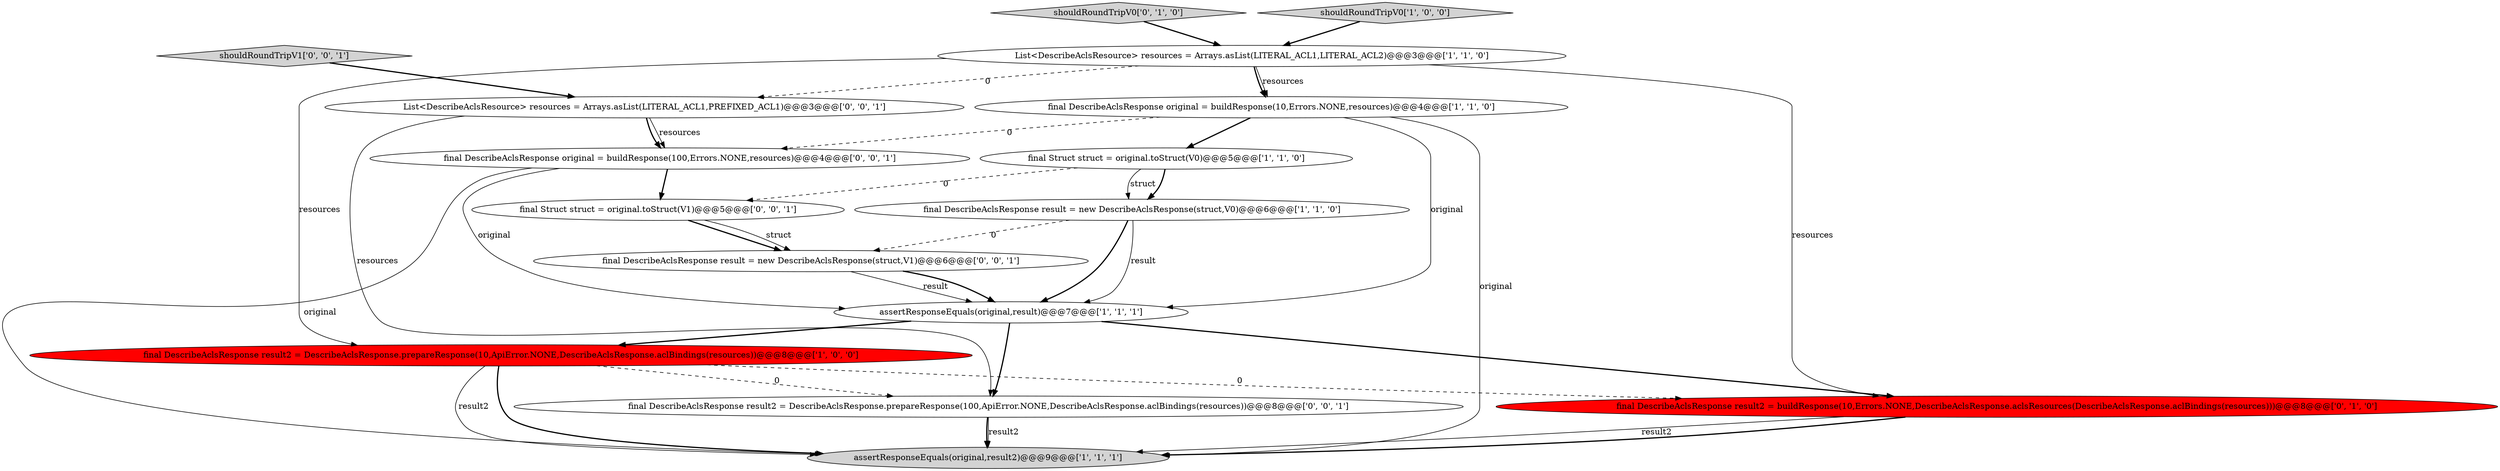 digraph {
7 [style = filled, label = "final DescribeAclsResponse result2 = DescribeAclsResponse.prepareResponse(10,ApiError.NONE,DescribeAclsResponse.aclBindings(resources))@@@8@@@['1', '0', '0']", fillcolor = red, shape = ellipse image = "AAA1AAABBB1BBB"];
12 [style = filled, label = "final Struct struct = original.toStruct(V1)@@@5@@@['0', '0', '1']", fillcolor = white, shape = ellipse image = "AAA0AAABBB3BBB"];
9 [style = filled, label = "shouldRoundTripV0['0', '1', '0']", fillcolor = lightgray, shape = diamond image = "AAA0AAABBB2BBB"];
10 [style = filled, label = "List<DescribeAclsResource> resources = Arrays.asList(LITERAL_ACL1,PREFIXED_ACL1)@@@3@@@['0', '0', '1']", fillcolor = white, shape = ellipse image = "AAA0AAABBB3BBB"];
13 [style = filled, label = "final DescribeAclsResponse original = buildResponse(100,Errors.NONE,resources)@@@4@@@['0', '0', '1']", fillcolor = white, shape = ellipse image = "AAA0AAABBB3BBB"];
5 [style = filled, label = "assertResponseEquals(original,result)@@@7@@@['1', '1', '1']", fillcolor = white, shape = ellipse image = "AAA0AAABBB1BBB"];
1 [style = filled, label = "shouldRoundTripV0['1', '0', '0']", fillcolor = lightgray, shape = diamond image = "AAA0AAABBB1BBB"];
6 [style = filled, label = "final DescribeAclsResponse result = new DescribeAclsResponse(struct,V0)@@@6@@@['1', '1', '0']", fillcolor = white, shape = ellipse image = "AAA0AAABBB1BBB"];
0 [style = filled, label = "final Struct struct = original.toStruct(V0)@@@5@@@['1', '1', '0']", fillcolor = white, shape = ellipse image = "AAA0AAABBB1BBB"];
11 [style = filled, label = "final DescribeAclsResponse result = new DescribeAclsResponse(struct,V1)@@@6@@@['0', '0', '1']", fillcolor = white, shape = ellipse image = "AAA0AAABBB3BBB"];
8 [style = filled, label = "final DescribeAclsResponse result2 = buildResponse(10,Errors.NONE,DescribeAclsResponse.aclsResources(DescribeAclsResponse.aclBindings(resources)))@@@8@@@['0', '1', '0']", fillcolor = red, shape = ellipse image = "AAA1AAABBB2BBB"];
2 [style = filled, label = "assertResponseEquals(original,result2)@@@9@@@['1', '1', '1']", fillcolor = lightgray, shape = ellipse image = "AAA0AAABBB1BBB"];
14 [style = filled, label = "final DescribeAclsResponse result2 = DescribeAclsResponse.prepareResponse(100,ApiError.NONE,DescribeAclsResponse.aclBindings(resources))@@@8@@@['0', '0', '1']", fillcolor = white, shape = ellipse image = "AAA0AAABBB3BBB"];
15 [style = filled, label = "shouldRoundTripV1['0', '0', '1']", fillcolor = lightgray, shape = diamond image = "AAA0AAABBB3BBB"];
3 [style = filled, label = "List<DescribeAclsResource> resources = Arrays.asList(LITERAL_ACL1,LITERAL_ACL2)@@@3@@@['1', '1', '0']", fillcolor = white, shape = ellipse image = "AAA0AAABBB1BBB"];
4 [style = filled, label = "final DescribeAclsResponse original = buildResponse(10,Errors.NONE,resources)@@@4@@@['1', '1', '0']", fillcolor = white, shape = ellipse image = "AAA0AAABBB1BBB"];
5->8 [style = bold, label=""];
15->10 [style = bold, label=""];
4->2 [style = solid, label="original"];
0->6 [style = bold, label=""];
7->14 [style = dashed, label="0"];
6->11 [style = dashed, label="0"];
12->11 [style = bold, label=""];
7->8 [style = dashed, label="0"];
1->3 [style = bold, label=""];
6->5 [style = solid, label="result"];
4->5 [style = solid, label="original"];
10->13 [style = solid, label="resources"];
5->14 [style = bold, label=""];
0->6 [style = solid, label="struct"];
13->5 [style = solid, label="original"];
11->5 [style = solid, label="result"];
0->12 [style = dashed, label="0"];
12->11 [style = solid, label="struct"];
3->4 [style = bold, label=""];
3->7 [style = solid, label="resources"];
3->4 [style = solid, label="resources"];
4->0 [style = bold, label=""];
3->8 [style = solid, label="resources"];
8->2 [style = solid, label="result2"];
6->5 [style = bold, label=""];
11->5 [style = bold, label=""];
7->2 [style = solid, label="result2"];
10->14 [style = solid, label="resources"];
13->12 [style = bold, label=""];
8->2 [style = bold, label=""];
10->13 [style = bold, label=""];
7->2 [style = bold, label=""];
9->3 [style = bold, label=""];
13->2 [style = solid, label="original"];
5->7 [style = bold, label=""];
14->2 [style = bold, label=""];
3->10 [style = dashed, label="0"];
4->13 [style = dashed, label="0"];
14->2 [style = solid, label="result2"];
}
